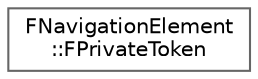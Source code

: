 digraph "Graphical Class Hierarchy"
{
 // INTERACTIVE_SVG=YES
 // LATEX_PDF_SIZE
  bgcolor="transparent";
  edge [fontname=Helvetica,fontsize=10,labelfontname=Helvetica,labelfontsize=10];
  node [fontname=Helvetica,fontsize=10,shape=box,height=0.2,width=0.4];
  rankdir="LR";
  Node0 [id="Node000000",label="FNavigationElement\l::FPrivateToken",height=0.2,width=0.4,color="grey40", fillcolor="white", style="filled",URL="$df/dac/structFNavigationElement_1_1FPrivateToken.html",tooltip=" "];
}
